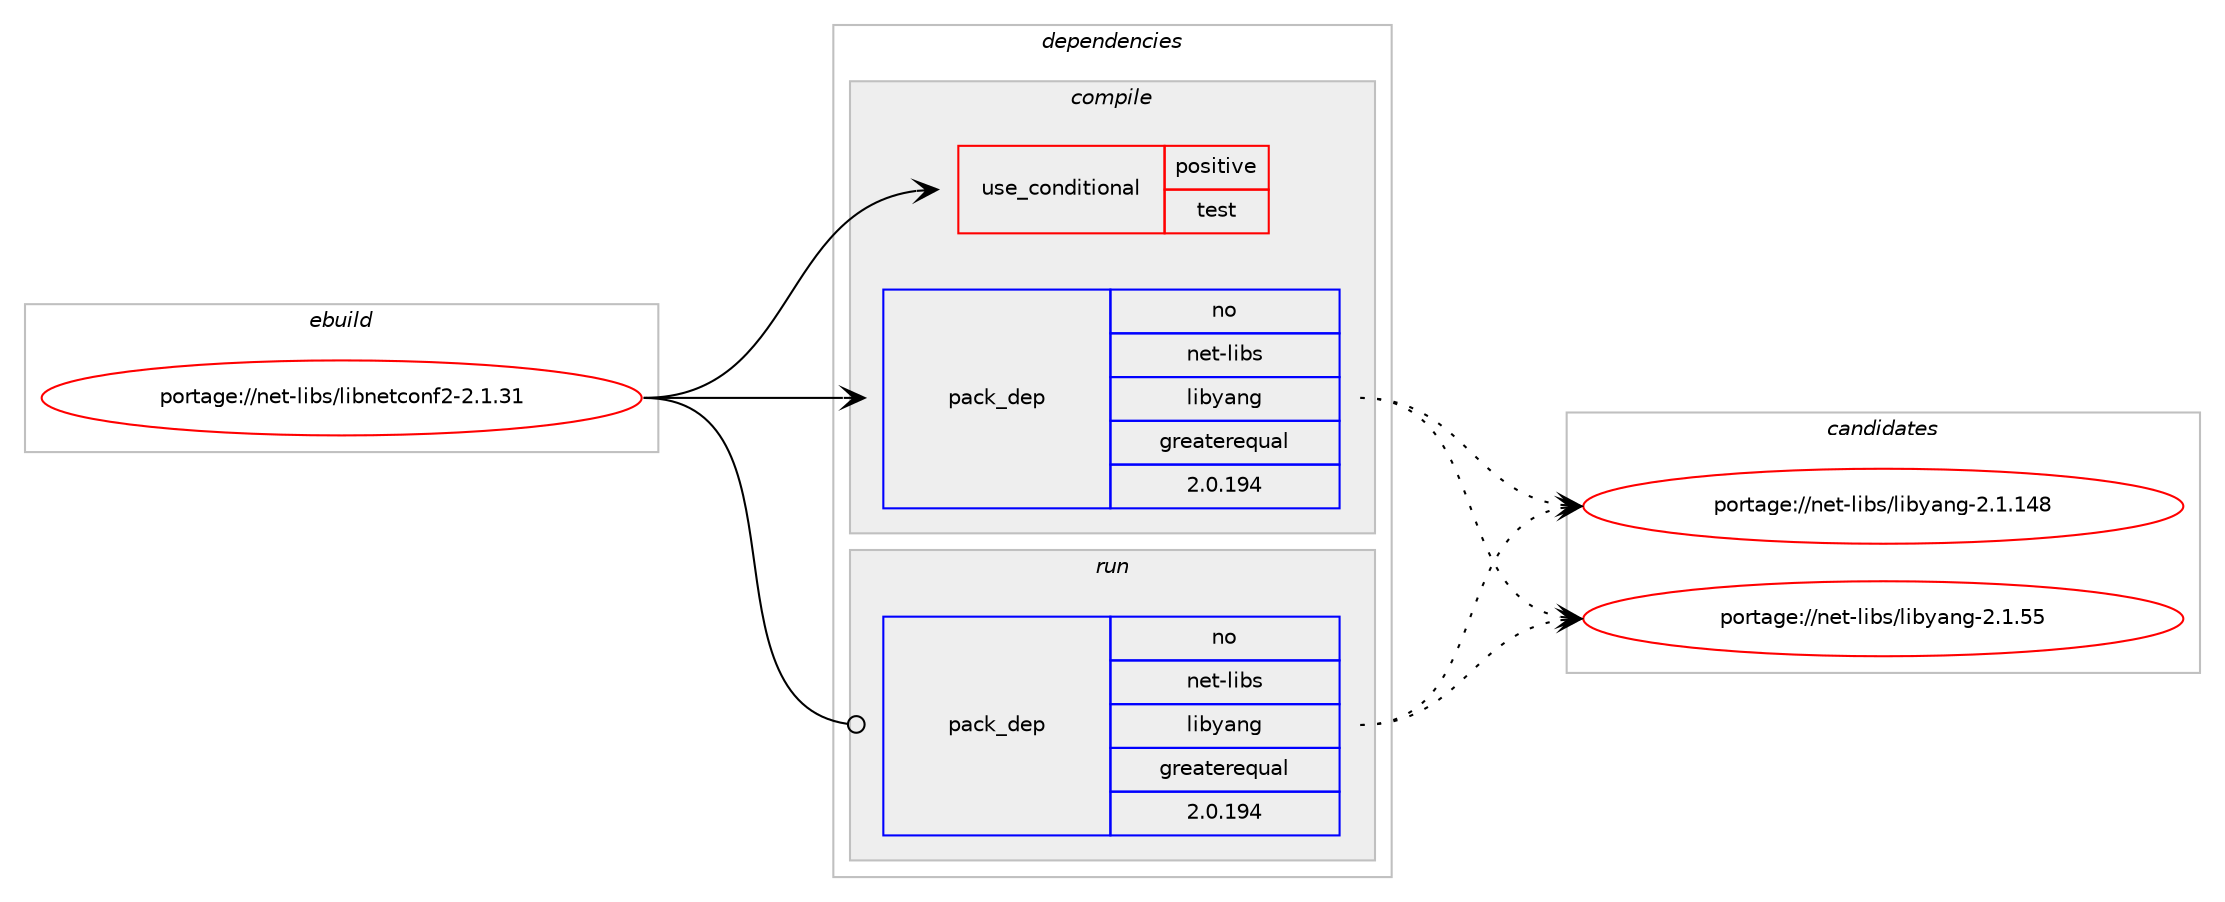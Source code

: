 digraph prolog {

# *************
# Graph options
# *************

newrank=true;
concentrate=true;
compound=true;
graph [rankdir=LR,fontname=Helvetica,fontsize=10,ranksep=1.5];#, ranksep=2.5, nodesep=0.2];
edge  [arrowhead=vee];
node  [fontname=Helvetica,fontsize=10];

# **********
# The ebuild
# **********

subgraph cluster_leftcol {
color=gray;
rank=same;
label=<<i>ebuild</i>>;
id [label="portage://net-libs/libnetconf2-2.1.31", color=red, width=4, href="../net-libs/libnetconf2-2.1.31.svg"];
}

# ****************
# The dependencies
# ****************

subgraph cluster_midcol {
color=gray;
label=<<i>dependencies</i>>;
subgraph cluster_compile {
fillcolor="#eeeeee";
style=filled;
label=<<i>compile</i>>;
subgraph cond2384 {
dependency3319 [label=<<TABLE BORDER="0" CELLBORDER="1" CELLSPACING="0" CELLPADDING="4"><TR><TD ROWSPAN="3" CELLPADDING="10">use_conditional</TD></TR><TR><TD>positive</TD></TR><TR><TD>test</TD></TR></TABLE>>, shape=none, color=red];
# *** BEGIN UNKNOWN DEPENDENCY TYPE (TODO) ***
# dependency3319 -> package_dependency(portage://net-libs/libnetconf2-2.1.31,install,no,dev-util,cmocka,none,[,,],[],[])
# *** END UNKNOWN DEPENDENCY TYPE (TODO) ***

}
id:e -> dependency3319:w [weight=20,style="solid",arrowhead="vee"];
# *** BEGIN UNKNOWN DEPENDENCY TYPE (TODO) ***
# id -> package_dependency(portage://net-libs/libnetconf2-2.1.31,install,no,dev-libs,openssl,none,[,,],[slot(0),equal],[])
# *** END UNKNOWN DEPENDENCY TYPE (TODO) ***

# *** BEGIN UNKNOWN DEPENDENCY TYPE (TODO) ***
# id -> package_dependency(portage://net-libs/libnetconf2-2.1.31,install,no,net-libs,libssh,none,[,,],[slot(0),equal],[use(enable(server),none)])
# *** END UNKNOWN DEPENDENCY TYPE (TODO) ***

subgraph pack897 {
dependency3320 [label=<<TABLE BORDER="0" CELLBORDER="1" CELLSPACING="0" CELLPADDING="4" WIDTH="220"><TR><TD ROWSPAN="6" CELLPADDING="30">pack_dep</TD></TR><TR><TD WIDTH="110">no</TD></TR><TR><TD>net-libs</TD></TR><TR><TD>libyang</TD></TR><TR><TD>greaterequal</TD></TR><TR><TD>2.0.194</TD></TR></TABLE>>, shape=none, color=blue];
}
id:e -> dependency3320:w [weight=20,style="solid",arrowhead="vee"];
# *** BEGIN UNKNOWN DEPENDENCY TYPE (TODO) ***
# id -> package_dependency(portage://net-libs/libnetconf2-2.1.31,install,no,virtual,libcrypt,none,[,,],any_same_slot,[])
# *** END UNKNOWN DEPENDENCY TYPE (TODO) ***

}
subgraph cluster_compileandrun {
fillcolor="#eeeeee";
style=filled;
label=<<i>compile and run</i>>;
}
subgraph cluster_run {
fillcolor="#eeeeee";
style=filled;
label=<<i>run</i>>;
# *** BEGIN UNKNOWN DEPENDENCY TYPE (TODO) ***
# id -> package_dependency(portage://net-libs/libnetconf2-2.1.31,run,no,dev-libs,openssl,none,[,,],[slot(0),equal],[])
# *** END UNKNOWN DEPENDENCY TYPE (TODO) ***

# *** BEGIN UNKNOWN DEPENDENCY TYPE (TODO) ***
# id -> package_dependency(portage://net-libs/libnetconf2-2.1.31,run,no,net-libs,libssh,none,[,,],[slot(0),equal],[use(enable(server),none)])
# *** END UNKNOWN DEPENDENCY TYPE (TODO) ***

subgraph pack898 {
dependency3321 [label=<<TABLE BORDER="0" CELLBORDER="1" CELLSPACING="0" CELLPADDING="4" WIDTH="220"><TR><TD ROWSPAN="6" CELLPADDING="30">pack_dep</TD></TR><TR><TD WIDTH="110">no</TD></TR><TR><TD>net-libs</TD></TR><TR><TD>libyang</TD></TR><TR><TD>greaterequal</TD></TR><TR><TD>2.0.194</TD></TR></TABLE>>, shape=none, color=blue];
}
id:e -> dependency3321:w [weight=20,style="solid",arrowhead="odot"];
# *** BEGIN UNKNOWN DEPENDENCY TYPE (TODO) ***
# id -> package_dependency(portage://net-libs/libnetconf2-2.1.31,run,no,virtual,libcrypt,none,[,,],any_same_slot,[])
# *** END UNKNOWN DEPENDENCY TYPE (TODO) ***

}
}

# **************
# The candidates
# **************

subgraph cluster_choices {
rank=same;
color=gray;
label=<<i>candidates</i>>;

subgraph choice897 {
color=black;
nodesep=1;
choice11010111645108105981154710810598121971101034550464946495256 [label="portage://net-libs/libyang-2.1.148", color=red, width=4,href="../net-libs/libyang-2.1.148.svg"];
choice110101116451081059811547108105981219711010345504649465353 [label="portage://net-libs/libyang-2.1.55", color=red, width=4,href="../net-libs/libyang-2.1.55.svg"];
dependency3320:e -> choice11010111645108105981154710810598121971101034550464946495256:w [style=dotted,weight="100"];
dependency3320:e -> choice110101116451081059811547108105981219711010345504649465353:w [style=dotted,weight="100"];
}
subgraph choice898 {
color=black;
nodesep=1;
choice11010111645108105981154710810598121971101034550464946495256 [label="portage://net-libs/libyang-2.1.148", color=red, width=4,href="../net-libs/libyang-2.1.148.svg"];
choice110101116451081059811547108105981219711010345504649465353 [label="portage://net-libs/libyang-2.1.55", color=red, width=4,href="../net-libs/libyang-2.1.55.svg"];
dependency3321:e -> choice11010111645108105981154710810598121971101034550464946495256:w [style=dotted,weight="100"];
dependency3321:e -> choice110101116451081059811547108105981219711010345504649465353:w [style=dotted,weight="100"];
}
}

}
